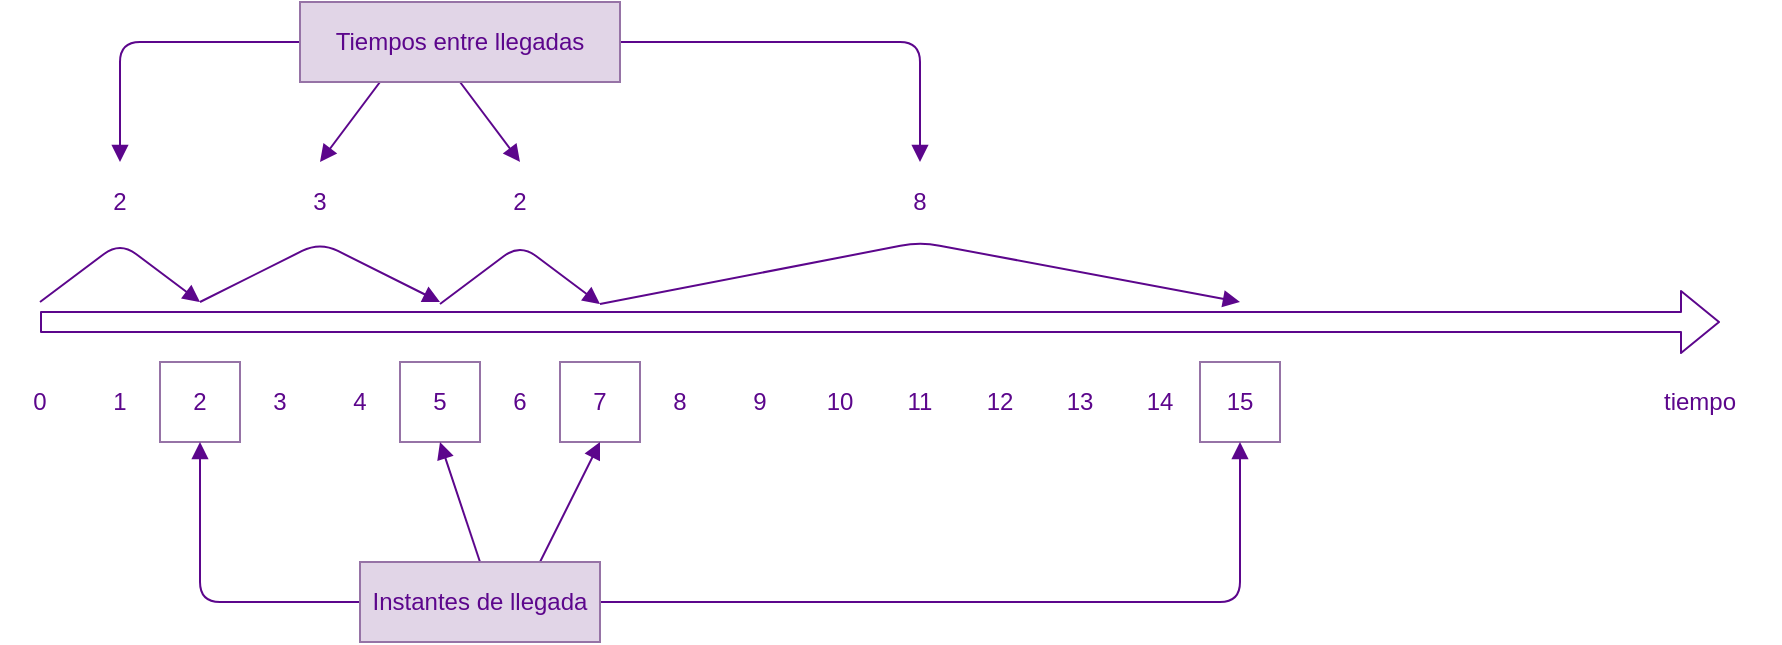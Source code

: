 <mxfile>
    <diagram id="-9VYPIOkSlmDUQdBUwYq" name="Page-1">
        <mxGraphModel dx="1562" dy="525" grid="1" gridSize="10" guides="1" tooltips="1" connect="1" arrows="1" fold="1" page="1" pageScale="1" pageWidth="850" pageHeight="1100" math="0" shadow="0">
            <root>
                <mxCell id="0"/>
                <mxCell id="1" parent="0"/>
                <mxCell id="22" value="tiempo" style="text;html=1;strokeColor=none;fillColor=none;align=center;verticalAlign=middle;whiteSpace=wrap;rounded=0;fontFamily=Helvetica;fontColor=#5C068C;" parent="1" vertex="1">
                    <mxGeometry x="790" y="580" width="80" height="40" as="geometry"/>
                </mxCell>
                <mxCell id="29" value="" style="shape=flexArrow;endArrow=classic;html=1;fontColor=#5C068C;strokeColor=#5C068C;" edge="1" parent="1">
                    <mxGeometry width="50" height="50" relative="1" as="geometry">
                        <mxPoint y="560" as="sourcePoint"/>
                        <mxPoint x="840" y="560" as="targetPoint"/>
                    </mxGeometry>
                </mxCell>
                <mxCell id="30" value="0" style="text;html=1;strokeColor=none;fillColor=none;align=center;verticalAlign=middle;whiteSpace=wrap;rounded=0;fontFamily=Helvetica;fontColor=#5C068C;" vertex="1" parent="1">
                    <mxGeometry x="-20" y="580" width="40" height="40" as="geometry"/>
                </mxCell>
                <mxCell id="31" value="1" style="text;html=1;strokeColor=none;fillColor=none;align=center;verticalAlign=middle;whiteSpace=wrap;rounded=0;fontFamily=Helvetica;fontColor=#5C068C;" vertex="1" parent="1">
                    <mxGeometry x="20" y="580" width="40" height="40" as="geometry"/>
                </mxCell>
                <mxCell id="32" value="2" style="text;html=1;strokeColor=#9673a6;fillColor=none;align=center;verticalAlign=middle;whiteSpace=wrap;rounded=0;fontFamily=Helvetica;fontColor=#5C068C;" vertex="1" parent="1">
                    <mxGeometry x="60" y="580" width="40" height="40" as="geometry"/>
                </mxCell>
                <mxCell id="33" value="3" style="text;html=1;strokeColor=none;fillColor=none;align=center;verticalAlign=middle;whiteSpace=wrap;rounded=0;fontFamily=Helvetica;fontColor=#5C068C;" vertex="1" parent="1">
                    <mxGeometry x="100" y="580" width="40" height="40" as="geometry"/>
                </mxCell>
                <mxCell id="34" value="4" style="text;html=1;strokeColor=none;fillColor=none;align=center;verticalAlign=middle;whiteSpace=wrap;rounded=0;fontFamily=Helvetica;fontColor=#5C068C;" vertex="1" parent="1">
                    <mxGeometry x="140" y="580" width="40" height="40" as="geometry"/>
                </mxCell>
                <mxCell id="35" value="5" style="text;html=1;strokeColor=#9673a6;fillColor=none;align=center;verticalAlign=middle;whiteSpace=wrap;rounded=0;fontFamily=Helvetica;fontColor=#5C068C;" vertex="1" parent="1">
                    <mxGeometry x="180" y="580" width="40" height="40" as="geometry"/>
                </mxCell>
                <mxCell id="36" value="6" style="text;html=1;strokeColor=none;fillColor=none;align=center;verticalAlign=middle;whiteSpace=wrap;rounded=0;fontFamily=Helvetica;fontColor=#5C068C;" vertex="1" parent="1">
                    <mxGeometry x="220" y="580" width="40" height="40" as="geometry"/>
                </mxCell>
                <mxCell id="37" value="7" style="text;html=1;strokeColor=#9673a6;fillColor=none;align=center;verticalAlign=middle;whiteSpace=wrap;rounded=0;fontFamily=Helvetica;fontColor=#5C068C;" vertex="1" parent="1">
                    <mxGeometry x="260" y="580" width="40" height="40" as="geometry"/>
                </mxCell>
                <mxCell id="38" value="8" style="text;html=1;strokeColor=none;fillColor=none;align=center;verticalAlign=middle;whiteSpace=wrap;rounded=0;fontFamily=Helvetica;fontColor=#5C068C;" vertex="1" parent="1">
                    <mxGeometry x="300" y="580" width="40" height="40" as="geometry"/>
                </mxCell>
                <mxCell id="39" value="9" style="text;html=1;strokeColor=none;fillColor=none;align=center;verticalAlign=middle;whiteSpace=wrap;rounded=0;fontFamily=Helvetica;fontColor=#5C068C;" vertex="1" parent="1">
                    <mxGeometry x="340" y="580" width="40" height="40" as="geometry"/>
                </mxCell>
                <mxCell id="40" value="10" style="text;html=1;strokeColor=none;fillColor=none;align=center;verticalAlign=middle;whiteSpace=wrap;rounded=0;fontFamily=Helvetica;fontColor=#5C068C;" vertex="1" parent="1">
                    <mxGeometry x="380" y="580" width="40" height="40" as="geometry"/>
                </mxCell>
                <mxCell id="41" value="11" style="text;html=1;strokeColor=none;fillColor=none;align=center;verticalAlign=middle;whiteSpace=wrap;rounded=0;fontFamily=Helvetica;fontColor=#5C068C;" vertex="1" parent="1">
                    <mxGeometry x="420" y="580" width="40" height="40" as="geometry"/>
                </mxCell>
                <mxCell id="42" value="12" style="text;html=1;strokeColor=none;fillColor=none;align=center;verticalAlign=middle;whiteSpace=wrap;rounded=0;fontFamily=Helvetica;fontColor=#5C068C;" vertex="1" parent="1">
                    <mxGeometry x="460" y="580" width="40" height="40" as="geometry"/>
                </mxCell>
                <mxCell id="43" value="13" style="text;html=1;strokeColor=none;fillColor=none;align=center;verticalAlign=middle;whiteSpace=wrap;rounded=0;fontFamily=Helvetica;fontColor=#5C068C;" vertex="1" parent="1">
                    <mxGeometry x="500" y="580" width="40" height="40" as="geometry"/>
                </mxCell>
                <mxCell id="44" value="14" style="text;html=1;strokeColor=none;fillColor=none;align=center;verticalAlign=middle;whiteSpace=wrap;rounded=0;fontFamily=Helvetica;fontColor=#5C068C;" vertex="1" parent="1">
                    <mxGeometry x="540" y="580" width="40" height="40" as="geometry"/>
                </mxCell>
                <mxCell id="45" value="15" style="text;html=1;strokeColor=#9673a6;fillColor=none;align=center;verticalAlign=middle;whiteSpace=wrap;rounded=0;fontFamily=Helvetica;fontColor=#5C068C;" vertex="1" parent="1">
                    <mxGeometry x="580" y="580" width="40" height="40" as="geometry"/>
                </mxCell>
                <mxCell id="47" style="edgeStyle=none;html=1;exitX=0;exitY=0.5;exitDx=0;exitDy=0;entryX=0.5;entryY=1;entryDx=0;entryDy=0;endArrow=block;endFill=1;fontColor=#5C068C;strokeColor=#5C068C;" edge="1" parent="1" source="46" target="32">
                    <mxGeometry relative="1" as="geometry">
                        <Array as="points">
                            <mxPoint x="80" y="700"/>
                        </Array>
                    </mxGeometry>
                </mxCell>
                <mxCell id="48" style="edgeStyle=none;html=1;exitX=0.5;exitY=0;exitDx=0;exitDy=0;entryX=0.5;entryY=1;entryDx=0;entryDy=0;endArrow=block;endFill=1;fontColor=#5C068C;strokeColor=#5C068C;" edge="1" parent="1" source="46" target="35">
                    <mxGeometry relative="1" as="geometry"/>
                </mxCell>
                <mxCell id="49" style="edgeStyle=none;html=1;exitX=0.75;exitY=0;exitDx=0;exitDy=0;entryX=0.5;entryY=1;entryDx=0;entryDy=0;endArrow=block;endFill=1;fontColor=#5C068C;strokeColor=#5C068C;" edge="1" parent="1" source="46" target="37">
                    <mxGeometry relative="1" as="geometry"/>
                </mxCell>
                <mxCell id="50" style="edgeStyle=none;html=1;exitX=1;exitY=0.5;exitDx=0;exitDy=0;entryX=0.5;entryY=1;entryDx=0;entryDy=0;endArrow=block;endFill=1;fontColor=#5C068C;strokeColor=#5C068C;" edge="1" parent="1" source="46" target="45">
                    <mxGeometry relative="1" as="geometry">
                        <Array as="points">
                            <mxPoint x="600" y="700"/>
                        </Array>
                    </mxGeometry>
                </mxCell>
                <mxCell id="46" value="Instantes de llegada" style="text;html=1;strokeColor=#9673a6;fillColor=#e1d5e7;align=center;verticalAlign=middle;whiteSpace=wrap;rounded=0;fontFamily=Helvetica;fontColor=#5C068C;" vertex="1" parent="1">
                    <mxGeometry x="160" y="680" width="120" height="40" as="geometry"/>
                </mxCell>
                <mxCell id="61" style="edgeStyle=none;html=1;exitX=1;exitY=0.5;exitDx=0;exitDy=0;entryX=0.5;entryY=0;entryDx=0;entryDy=0;endArrow=block;endFill=1;fontColor=#5C068C;strokeColor=#5C068C;" edge="1" parent="1" source="51" target="60">
                    <mxGeometry relative="1" as="geometry">
                        <Array as="points">
                            <mxPoint x="440" y="420"/>
                        </Array>
                    </mxGeometry>
                </mxCell>
                <mxCell id="62" style="edgeStyle=none;html=1;exitX=0.5;exitY=1;exitDx=0;exitDy=0;entryX=0.5;entryY=0;entryDx=0;entryDy=0;endArrow=block;endFill=1;fontColor=#5C068C;strokeColor=#5C068C;" edge="1" parent="1" source="51" target="59">
                    <mxGeometry relative="1" as="geometry"/>
                </mxCell>
                <mxCell id="63" style="edgeStyle=none;html=1;exitX=0.25;exitY=1;exitDx=0;exitDy=0;entryX=0.5;entryY=0;entryDx=0;entryDy=0;endArrow=block;endFill=1;fontColor=#5C068C;strokeColor=#5C068C;" edge="1" parent="1" source="51" target="58">
                    <mxGeometry relative="1" as="geometry"/>
                </mxCell>
                <mxCell id="64" style="edgeStyle=none;html=1;exitX=0;exitY=0.5;exitDx=0;exitDy=0;entryX=0.5;entryY=0;entryDx=0;entryDy=0;endArrow=block;endFill=1;fontColor=#5C068C;strokeColor=#5C068C;" edge="1" parent="1" source="51" target="52">
                    <mxGeometry relative="1" as="geometry">
                        <Array as="points">
                            <mxPoint x="40" y="420"/>
                        </Array>
                    </mxGeometry>
                </mxCell>
                <mxCell id="51" value="Tiempos entre llegadas" style="text;html=1;strokeColor=#9673a6;fillColor=#e1d5e7;align=center;verticalAlign=middle;whiteSpace=wrap;rounded=0;fontFamily=Helvetica;fontColor=#5C068C;" vertex="1" parent="1">
                    <mxGeometry x="130" y="400" width="160" height="40" as="geometry"/>
                </mxCell>
                <mxCell id="52" value="2" style="text;html=1;strokeColor=none;fillColor=none;align=center;verticalAlign=middle;whiteSpace=wrap;rounded=0;fontFamily=Helvetica;fontColor=#5C068C;" vertex="1" parent="1">
                    <mxGeometry x="20" y="480" width="40" height="40" as="geometry"/>
                </mxCell>
                <mxCell id="54" value="" style="endArrow=block;html=1;endFill=1;fontColor=#5C068C;strokeColor=#5C068C;" edge="1" parent="1">
                    <mxGeometry width="50" height="50" relative="1" as="geometry">
                        <mxPoint y="550" as="sourcePoint"/>
                        <mxPoint x="80" y="550" as="targetPoint"/>
                        <Array as="points">
                            <mxPoint x="40" y="520"/>
                        </Array>
                    </mxGeometry>
                </mxCell>
                <mxCell id="55" value="" style="endArrow=block;html=1;endFill=1;fontColor=#5C068C;strokeColor=#5C068C;" edge="1" parent="1">
                    <mxGeometry width="50" height="50" relative="1" as="geometry">
                        <mxPoint x="80" y="550" as="sourcePoint"/>
                        <mxPoint x="200" y="550" as="targetPoint"/>
                        <Array as="points">
                            <mxPoint x="140" y="520"/>
                        </Array>
                    </mxGeometry>
                </mxCell>
                <mxCell id="56" value="" style="endArrow=block;html=1;endFill=1;fontColor=#5C068C;strokeColor=#5C068C;" edge="1" parent="1">
                    <mxGeometry width="50" height="50" relative="1" as="geometry">
                        <mxPoint x="200" y="551" as="sourcePoint"/>
                        <mxPoint x="280" y="551" as="targetPoint"/>
                        <Array as="points">
                            <mxPoint x="240" y="521"/>
                        </Array>
                    </mxGeometry>
                </mxCell>
                <mxCell id="57" value="" style="endArrow=block;html=1;endFill=1;fontColor=#5C068C;strokeColor=#5C068C;" edge="1" parent="1">
                    <mxGeometry width="50" height="50" relative="1" as="geometry">
                        <mxPoint x="280" y="551" as="sourcePoint"/>
                        <mxPoint x="600" y="550" as="targetPoint"/>
                        <Array as="points">
                            <mxPoint x="440" y="520"/>
                        </Array>
                    </mxGeometry>
                </mxCell>
                <mxCell id="58" value="3" style="text;html=1;strokeColor=none;fillColor=none;align=center;verticalAlign=middle;whiteSpace=wrap;rounded=0;fontFamily=Helvetica;fontColor=#5C068C;" vertex="1" parent="1">
                    <mxGeometry x="120" y="480" width="40" height="40" as="geometry"/>
                </mxCell>
                <mxCell id="59" value="2" style="text;html=1;strokeColor=none;fillColor=none;align=center;verticalAlign=middle;whiteSpace=wrap;rounded=0;fontFamily=Helvetica;fontColor=#5C068C;" vertex="1" parent="1">
                    <mxGeometry x="220" y="480" width="40" height="40" as="geometry"/>
                </mxCell>
                <mxCell id="60" value="8" style="text;html=1;strokeColor=none;fillColor=none;align=center;verticalAlign=middle;whiteSpace=wrap;rounded=0;fontFamily=Helvetica;fontColor=#5C068C;" vertex="1" parent="1">
                    <mxGeometry x="420" y="480" width="40" height="40" as="geometry"/>
                </mxCell>
            </root>
        </mxGraphModel>
    </diagram>
</mxfile>